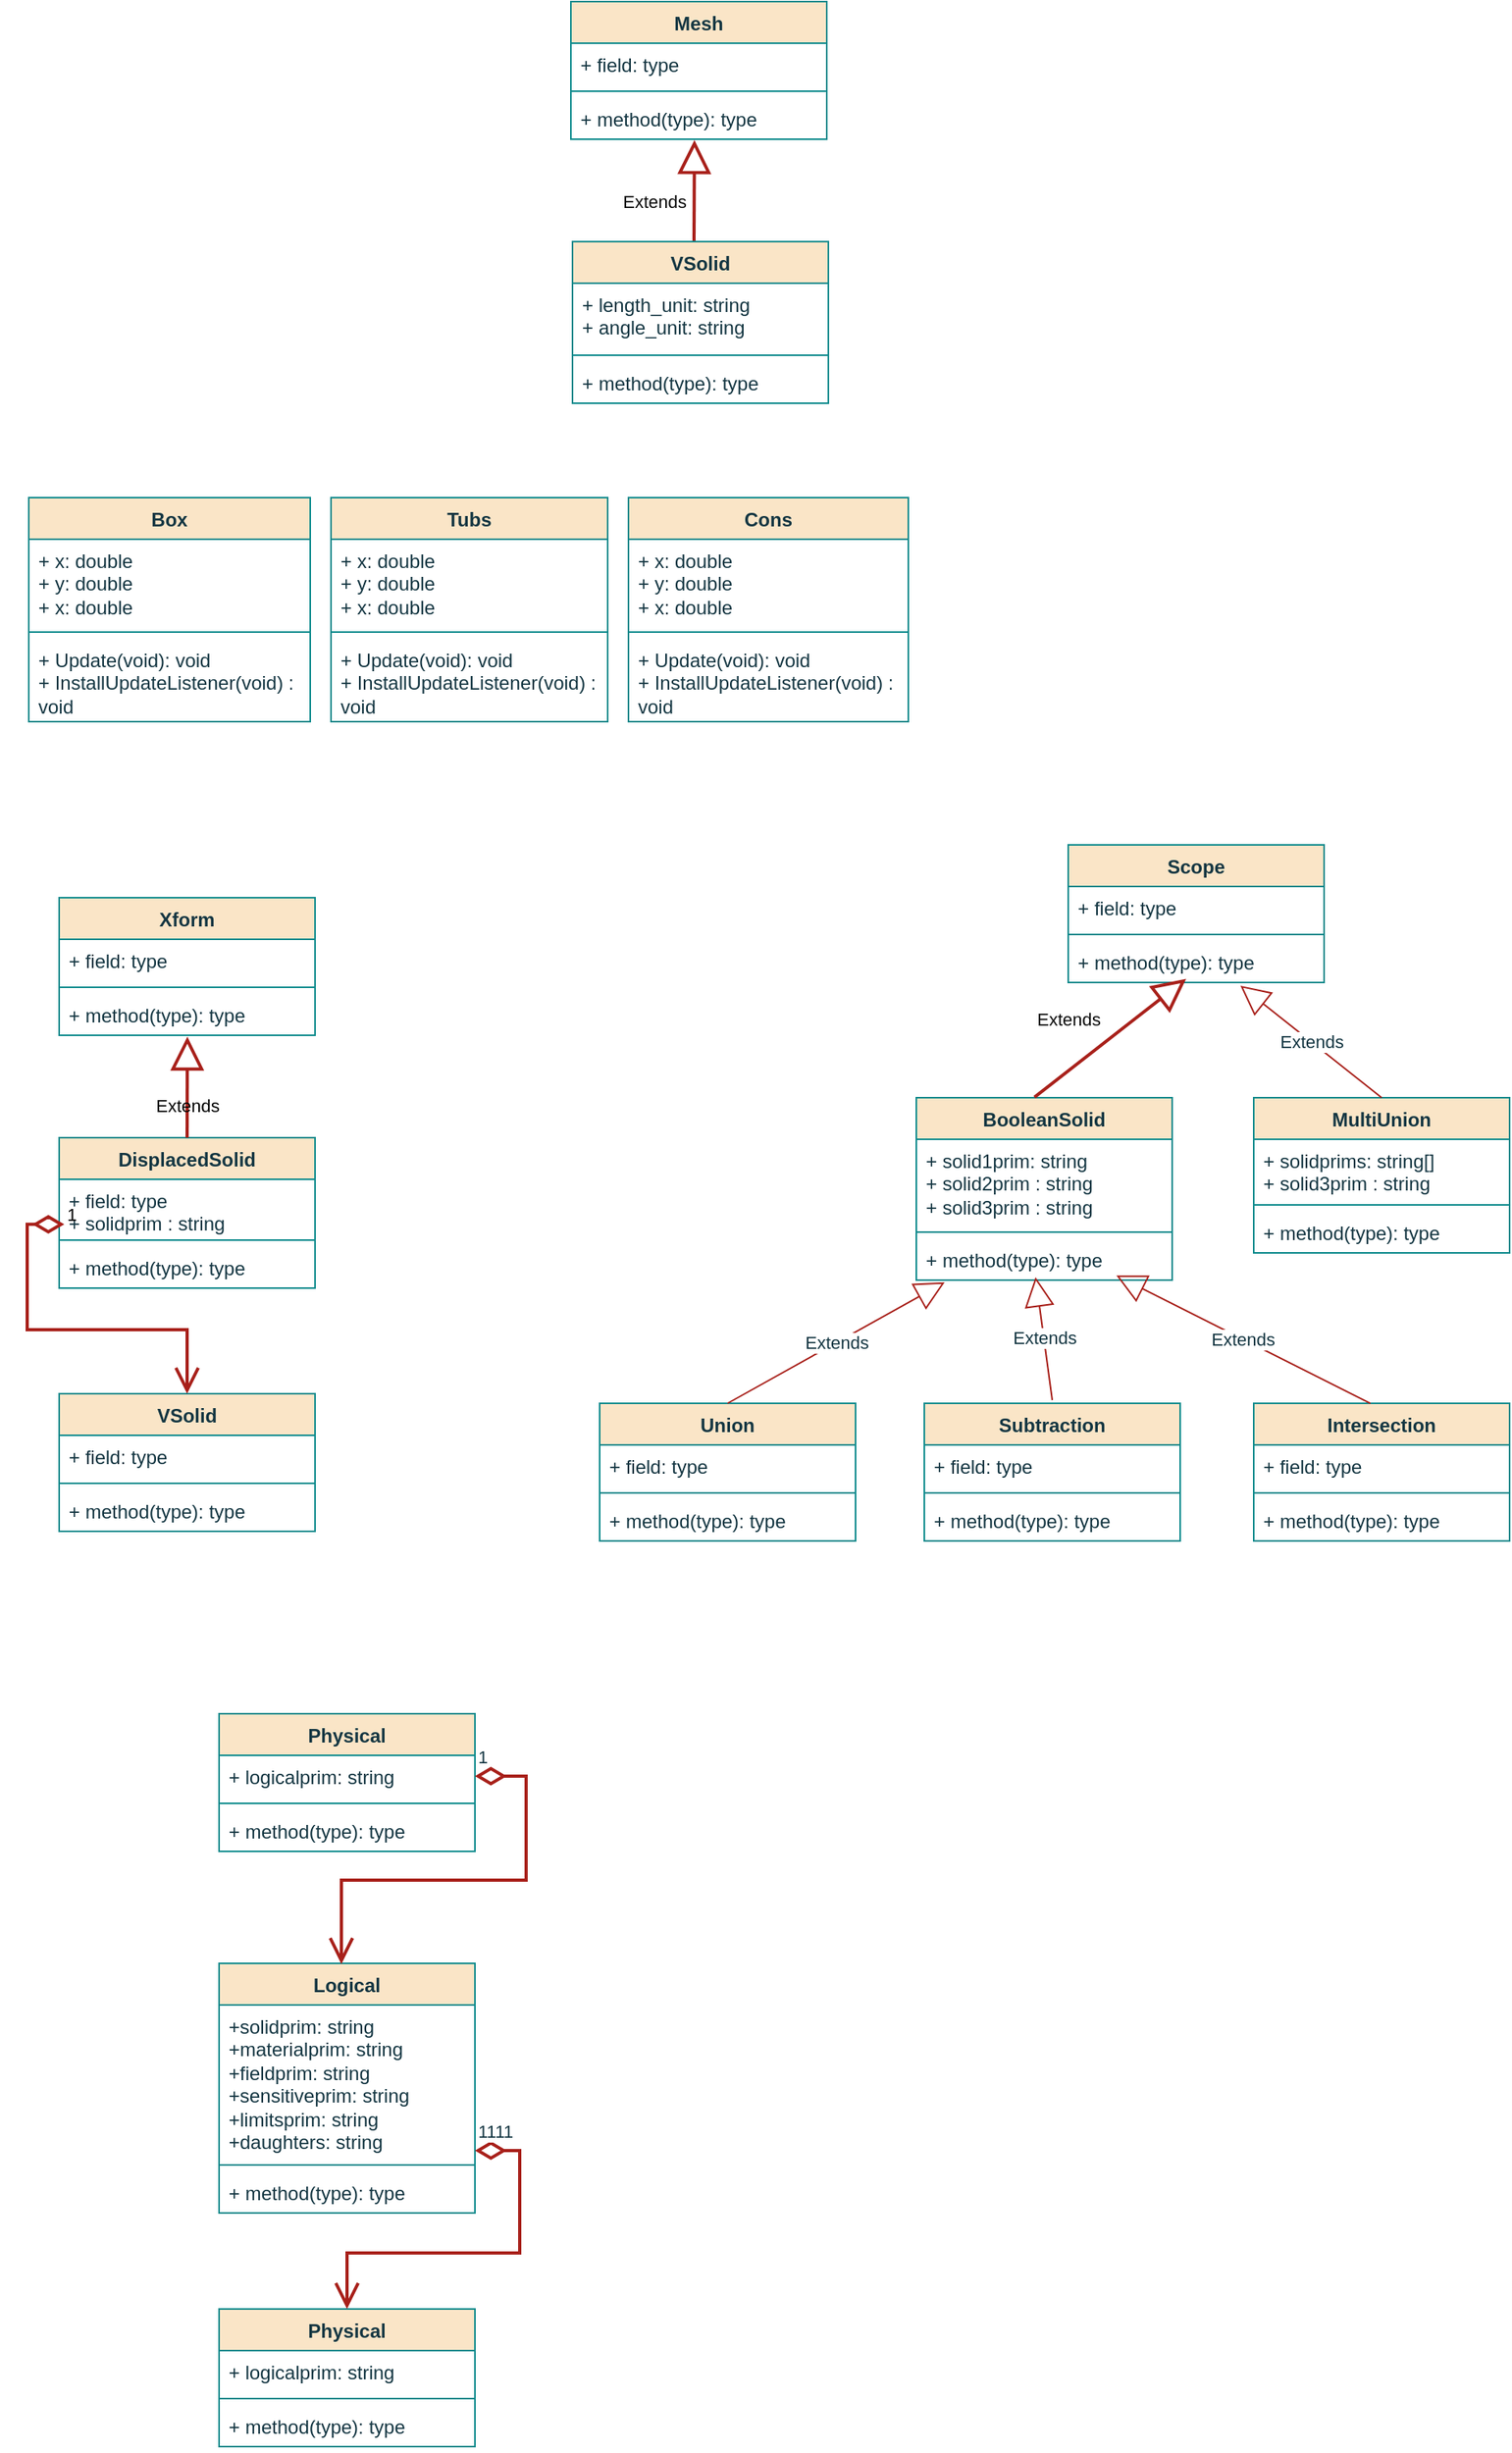 <mxfile version="24.7.17">
  <diagram name="Page-1" id="c4acf3e9-155e-7222-9cf6-157b1a14988f">
    <mxGraphModel dx="892" dy="583" grid="0" gridSize="10" guides="1" tooltips="1" connect="1" arrows="1" fold="1" page="1" pageScale="1" pageWidth="1169" pageHeight="1654" background="#FFFFFF" math="0" shadow="0">
      <root>
        <mxCell id="0" />
        <mxCell id="1" parent="0" />
        <mxCell id="8_hWq0bAL2FWTZzUCq-o-5" value="Box" style="swimlane;fontStyle=1;align=center;verticalAlign=top;childLayout=stackLayout;horizontal=1;startSize=26;horizontalStack=0;resizeParent=1;resizeParentMax=0;resizeLast=0;collapsible=1;marginBottom=0;whiteSpace=wrap;html=1;labelBackgroundColor=none;fillColor=#FAE5C7;strokeColor=#0F8B8D;fontColor=#143642;" parent="1" vertex="1">
          <mxGeometry x="21" y="360" width="176" height="140" as="geometry" />
        </mxCell>
        <mxCell id="8_hWq0bAL2FWTZzUCq-o-6" value="+ x: double&lt;div&gt;+ y: double&lt;/div&gt;&lt;div&gt;+ x: double&lt;/div&gt;" style="text;strokeColor=none;fillColor=none;align=left;verticalAlign=top;spacingLeft=4;spacingRight=4;overflow=hidden;rotatable=0;points=[[0,0.5],[1,0.5]];portConstraint=eastwest;whiteSpace=wrap;html=1;labelBackgroundColor=none;fontColor=#143642;" parent="8_hWq0bAL2FWTZzUCq-o-5" vertex="1">
          <mxGeometry y="26" width="176" height="54" as="geometry" />
        </mxCell>
        <mxCell id="8_hWq0bAL2FWTZzUCq-o-7" value="" style="line;strokeWidth=1;fillColor=none;align=left;verticalAlign=middle;spacingTop=-1;spacingLeft=3;spacingRight=3;rotatable=0;labelPosition=right;points=[];portConstraint=eastwest;labelBackgroundColor=none;strokeColor=#0F8B8D;fontColor=#143642;" parent="8_hWq0bAL2FWTZzUCq-o-5" vertex="1">
          <mxGeometry y="80" width="176" height="8" as="geometry" />
        </mxCell>
        <mxCell id="8_hWq0bAL2FWTZzUCq-o-8" value="+ Update(void): void&lt;div&gt;+ InstallUpdateListener(void) : void&amp;nbsp;&lt;/div&gt;" style="text;strokeColor=none;fillColor=none;align=left;verticalAlign=top;spacingLeft=4;spacingRight=4;overflow=hidden;rotatable=0;points=[[0,0.5],[1,0.5]];portConstraint=eastwest;whiteSpace=wrap;html=1;labelBackgroundColor=none;fontColor=#143642;" parent="8_hWq0bAL2FWTZzUCq-o-5" vertex="1">
          <mxGeometry y="88" width="176" height="52" as="geometry" />
        </mxCell>
        <mxCell id="8_hWq0bAL2FWTZzUCq-o-9" value="BooleanSolid" style="swimlane;fontStyle=1;align=center;verticalAlign=top;childLayout=stackLayout;horizontal=1;startSize=26;horizontalStack=0;resizeParent=1;resizeParentMax=0;resizeLast=0;collapsible=1;marginBottom=0;whiteSpace=wrap;html=1;labelBackgroundColor=none;fillColor=#FAE5C7;strokeColor=#0F8B8D;fontColor=#143642;" parent="1" vertex="1">
          <mxGeometry x="576" y="735" width="160" height="114" as="geometry" />
        </mxCell>
        <mxCell id="8_hWq0bAL2FWTZzUCq-o-10" value="+ solid1prim: string&lt;div&gt;+ solid2prim : string&lt;/div&gt;&lt;div&gt;+ solid3prim : string&lt;/div&gt;" style="text;strokeColor=none;fillColor=none;align=left;verticalAlign=top;spacingLeft=4;spacingRight=4;overflow=hidden;rotatable=0;points=[[0,0.5],[1,0.5]];portConstraint=eastwest;whiteSpace=wrap;html=1;labelBackgroundColor=none;fontColor=#143642;" parent="8_hWq0bAL2FWTZzUCq-o-9" vertex="1">
          <mxGeometry y="26" width="160" height="54" as="geometry" />
        </mxCell>
        <mxCell id="8_hWq0bAL2FWTZzUCq-o-11" value="" style="line;strokeWidth=1;fillColor=none;align=left;verticalAlign=middle;spacingTop=-1;spacingLeft=3;spacingRight=3;rotatable=0;labelPosition=right;points=[];portConstraint=eastwest;labelBackgroundColor=none;strokeColor=#0F8B8D;fontColor=#143642;" parent="8_hWq0bAL2FWTZzUCq-o-9" vertex="1">
          <mxGeometry y="80" width="160" height="8" as="geometry" />
        </mxCell>
        <mxCell id="8_hWq0bAL2FWTZzUCq-o-12" value="+ method(type): type" style="text;strokeColor=none;fillColor=none;align=left;verticalAlign=top;spacingLeft=4;spacingRight=4;overflow=hidden;rotatable=0;points=[[0,0.5],[1,0.5]];portConstraint=eastwest;whiteSpace=wrap;html=1;labelBackgroundColor=none;fontColor=#143642;" parent="8_hWq0bAL2FWTZzUCq-o-9" vertex="1">
          <mxGeometry y="88" width="160" height="26" as="geometry" />
        </mxCell>
        <mxCell id="8_hWq0bAL2FWTZzUCq-o-13" value="VSolid" style="swimlane;fontStyle=1;align=center;verticalAlign=top;childLayout=stackLayout;horizontal=1;startSize=26;horizontalStack=0;resizeParent=1;resizeParentMax=0;resizeLast=0;collapsible=1;marginBottom=0;whiteSpace=wrap;html=1;labelBackgroundColor=none;fillColor=#FAE5C7;strokeColor=#0F8B8D;fontColor=#143642;" parent="1" vertex="1">
          <mxGeometry x="361" y="200" width="160" height="101" as="geometry" />
        </mxCell>
        <mxCell id="8_hWq0bAL2FWTZzUCq-o-14" value="+ length_unit: string&lt;div&gt;+ angle_unit: string&lt;/div&gt;" style="text;strokeColor=none;fillColor=none;align=left;verticalAlign=top;spacingLeft=4;spacingRight=4;overflow=hidden;rotatable=0;points=[[0,0.5],[1,0.5]];portConstraint=eastwest;whiteSpace=wrap;html=1;labelBackgroundColor=none;fontColor=#143642;" parent="8_hWq0bAL2FWTZzUCq-o-13" vertex="1">
          <mxGeometry y="26" width="160" height="41" as="geometry" />
        </mxCell>
        <mxCell id="8_hWq0bAL2FWTZzUCq-o-15" value="" style="line;strokeWidth=1;fillColor=none;align=left;verticalAlign=middle;spacingTop=-1;spacingLeft=3;spacingRight=3;rotatable=0;labelPosition=right;points=[];portConstraint=eastwest;labelBackgroundColor=none;strokeColor=#0F8B8D;fontColor=#143642;" parent="8_hWq0bAL2FWTZzUCq-o-13" vertex="1">
          <mxGeometry y="67" width="160" height="8" as="geometry" />
        </mxCell>
        <mxCell id="8_hWq0bAL2FWTZzUCq-o-16" value="+ method(type): type" style="text;strokeColor=none;fillColor=none;align=left;verticalAlign=top;spacingLeft=4;spacingRight=4;overflow=hidden;rotatable=0;points=[[0,0.5],[1,0.5]];portConstraint=eastwest;whiteSpace=wrap;html=1;labelBackgroundColor=none;fontColor=#143642;" parent="8_hWq0bAL2FWTZzUCq-o-13" vertex="1">
          <mxGeometry y="75" width="160" height="26" as="geometry" />
        </mxCell>
        <mxCell id="6HcQ1MpUdYfN3NQTNpzD-1" value="Xform" style="swimlane;fontStyle=1;align=center;verticalAlign=top;childLayout=stackLayout;horizontal=1;startSize=26;horizontalStack=0;resizeParent=1;resizeParentMax=0;resizeLast=0;collapsible=1;marginBottom=0;whiteSpace=wrap;html=1;labelBackgroundColor=none;fillColor=#FAE5C7;strokeColor=#0F8B8D;fontColor=#143642;" vertex="1" parent="1">
          <mxGeometry x="40" y="610" width="160" height="86" as="geometry" />
        </mxCell>
        <mxCell id="6HcQ1MpUdYfN3NQTNpzD-2" value="+ field: type" style="text;strokeColor=none;fillColor=none;align=left;verticalAlign=top;spacingLeft=4;spacingRight=4;overflow=hidden;rotatable=0;points=[[0,0.5],[1,0.5]];portConstraint=eastwest;whiteSpace=wrap;html=1;labelBackgroundColor=none;fontColor=#143642;" vertex="1" parent="6HcQ1MpUdYfN3NQTNpzD-1">
          <mxGeometry y="26" width="160" height="26" as="geometry" />
        </mxCell>
        <mxCell id="6HcQ1MpUdYfN3NQTNpzD-3" value="" style="line;strokeWidth=1;fillColor=none;align=left;verticalAlign=middle;spacingTop=-1;spacingLeft=3;spacingRight=3;rotatable=0;labelPosition=right;points=[];portConstraint=eastwest;labelBackgroundColor=none;strokeColor=#0F8B8D;fontColor=#143642;" vertex="1" parent="6HcQ1MpUdYfN3NQTNpzD-1">
          <mxGeometry y="52" width="160" height="8" as="geometry" />
        </mxCell>
        <mxCell id="6HcQ1MpUdYfN3NQTNpzD-4" value="+ method(type): type" style="text;strokeColor=none;fillColor=none;align=left;verticalAlign=top;spacingLeft=4;spacingRight=4;overflow=hidden;rotatable=0;points=[[0,0.5],[1,0.5]];portConstraint=eastwest;whiteSpace=wrap;html=1;labelBackgroundColor=none;fontColor=#143642;" vertex="1" parent="6HcQ1MpUdYfN3NQTNpzD-1">
          <mxGeometry y="60" width="160" height="26" as="geometry" />
        </mxCell>
        <mxCell id="6HcQ1MpUdYfN3NQTNpzD-5" value="Mesh" style="swimlane;fontStyle=1;align=center;verticalAlign=top;childLayout=stackLayout;horizontal=1;startSize=26;horizontalStack=0;resizeParent=1;resizeParentMax=0;resizeLast=0;collapsible=1;marginBottom=0;whiteSpace=wrap;html=1;labelBackgroundColor=none;fillColor=#FAE5C7;strokeColor=#0F8B8D;fontColor=#143642;" vertex="1" parent="1">
          <mxGeometry x="360" y="50" width="160" height="86" as="geometry" />
        </mxCell>
        <mxCell id="6HcQ1MpUdYfN3NQTNpzD-6" value="+ field: type" style="text;strokeColor=none;fillColor=none;align=left;verticalAlign=top;spacingLeft=4;spacingRight=4;overflow=hidden;rotatable=0;points=[[0,0.5],[1,0.5]];portConstraint=eastwest;whiteSpace=wrap;html=1;labelBackgroundColor=none;fontColor=#143642;" vertex="1" parent="6HcQ1MpUdYfN3NQTNpzD-5">
          <mxGeometry y="26" width="160" height="26" as="geometry" />
        </mxCell>
        <mxCell id="6HcQ1MpUdYfN3NQTNpzD-7" value="" style="line;strokeWidth=1;fillColor=none;align=left;verticalAlign=middle;spacingTop=-1;spacingLeft=3;spacingRight=3;rotatable=0;labelPosition=right;points=[];portConstraint=eastwest;labelBackgroundColor=none;strokeColor=#0F8B8D;fontColor=#143642;" vertex="1" parent="6HcQ1MpUdYfN3NQTNpzD-5">
          <mxGeometry y="52" width="160" height="8" as="geometry" />
        </mxCell>
        <mxCell id="6HcQ1MpUdYfN3NQTNpzD-8" value="+ method(type): type" style="text;strokeColor=none;fillColor=none;align=left;verticalAlign=top;spacingLeft=4;spacingRight=4;overflow=hidden;rotatable=0;points=[[0,0.5],[1,0.5]];portConstraint=eastwest;whiteSpace=wrap;html=1;labelBackgroundColor=none;fontColor=#143642;" vertex="1" parent="6HcQ1MpUdYfN3NQTNpzD-5">
          <mxGeometry y="60" width="160" height="26" as="geometry" />
        </mxCell>
        <mxCell id="6HcQ1MpUdYfN3NQTNpzD-9" value="DisplacedSolid" style="swimlane;fontStyle=1;align=center;verticalAlign=top;childLayout=stackLayout;horizontal=1;startSize=26;horizontalStack=0;resizeParent=1;resizeParentMax=0;resizeLast=0;collapsible=1;marginBottom=0;whiteSpace=wrap;html=1;labelBackgroundColor=none;fillColor=#FAE5C7;strokeColor=#0F8B8D;fontColor=#143642;" vertex="1" parent="1">
          <mxGeometry x="40" y="760" width="160" height="94" as="geometry" />
        </mxCell>
        <mxCell id="6HcQ1MpUdYfN3NQTNpzD-10" value="+ field: type&lt;div&gt;+ solidprim : string&lt;/div&gt;" style="text;strokeColor=none;fillColor=none;align=left;verticalAlign=top;spacingLeft=4;spacingRight=4;overflow=hidden;rotatable=0;points=[[0,0.5],[1,0.5]];portConstraint=eastwest;whiteSpace=wrap;html=1;labelBackgroundColor=none;fontColor=#143642;" vertex="1" parent="6HcQ1MpUdYfN3NQTNpzD-9">
          <mxGeometry y="26" width="160" height="34" as="geometry" />
        </mxCell>
        <mxCell id="6HcQ1MpUdYfN3NQTNpzD-11" value="" style="line;strokeWidth=1;fillColor=none;align=left;verticalAlign=middle;spacingTop=-1;spacingLeft=3;spacingRight=3;rotatable=0;labelPosition=right;points=[];portConstraint=eastwest;labelBackgroundColor=none;strokeColor=#0F8B8D;fontColor=#143642;" vertex="1" parent="6HcQ1MpUdYfN3NQTNpzD-9">
          <mxGeometry y="60" width="160" height="8" as="geometry" />
        </mxCell>
        <mxCell id="6HcQ1MpUdYfN3NQTNpzD-12" value="+ method(type): type" style="text;strokeColor=none;fillColor=none;align=left;verticalAlign=top;spacingLeft=4;spacingRight=4;overflow=hidden;rotatable=0;points=[[0,0.5],[1,0.5]];portConstraint=eastwest;whiteSpace=wrap;html=1;labelBackgroundColor=none;fontColor=#143642;" vertex="1" parent="6HcQ1MpUdYfN3NQTNpzD-9">
          <mxGeometry y="68" width="160" height="26" as="geometry" />
        </mxCell>
        <mxCell id="6HcQ1MpUdYfN3NQTNpzD-18" value="&lt;font color=&quot;#080808&quot;&gt;Extends&lt;/font&gt;" style="endArrow=block;endSize=16;endFill=0;html=1;rounded=0;entryX=0.483;entryY=1.021;entryDx=0;entryDy=0;entryPerimeter=0;strokeWidth=2;exitX=0.475;exitY=-0.005;exitDx=0;exitDy=0;exitPerimeter=0;fontColor=default;labelBackgroundColor=none;strokeColor=#A8201A;" edge="1" parent="1" source="8_hWq0bAL2FWTZzUCq-o-13" target="6HcQ1MpUdYfN3NQTNpzD-8">
          <mxGeometry x="-0.224" y="25" width="160" relative="1" as="geometry">
            <mxPoint x="430" y="200" as="sourcePoint" />
            <mxPoint x="590" y="200" as="targetPoint" />
            <mxPoint as="offset" />
          </mxGeometry>
        </mxCell>
        <mxCell id="6HcQ1MpUdYfN3NQTNpzD-30" value="Extends" style="endArrow=block;endSize=16;endFill=0;html=1;rounded=0;entryX=0.501;entryY=1.033;entryDx=0;entryDy=0;entryPerimeter=0;exitX=0.5;exitY=0;exitDx=0;exitDy=0;strokeWidth=2;fontColor=default;labelBackgroundColor=none;strokeColor=#A8201A;" edge="1" parent="1" source="6HcQ1MpUdYfN3NQTNpzD-9" target="6HcQ1MpUdYfN3NQTNpzD-4">
          <mxGeometry x="-0.366" width="160" relative="1" as="geometry">
            <mxPoint x="-40" y="730" as="sourcePoint" />
            <mxPoint x="120" y="730" as="targetPoint" />
            <mxPoint as="offset" />
          </mxGeometry>
        </mxCell>
        <mxCell id="6HcQ1MpUdYfN3NQTNpzD-31" value="VSolid" style="swimlane;fontStyle=1;align=center;verticalAlign=top;childLayout=stackLayout;horizontal=1;startSize=26;horizontalStack=0;resizeParent=1;resizeParentMax=0;resizeLast=0;collapsible=1;marginBottom=0;whiteSpace=wrap;html=1;labelBackgroundColor=none;fillColor=#FAE5C7;strokeColor=#0F8B8D;fontColor=#143642;" vertex="1" parent="1">
          <mxGeometry x="40" y="920" width="160" height="86" as="geometry" />
        </mxCell>
        <mxCell id="6HcQ1MpUdYfN3NQTNpzD-32" value="+ field: type" style="text;strokeColor=none;fillColor=none;align=left;verticalAlign=top;spacingLeft=4;spacingRight=4;overflow=hidden;rotatable=0;points=[[0,0.5],[1,0.5]];portConstraint=eastwest;whiteSpace=wrap;html=1;labelBackgroundColor=none;fontColor=#143642;" vertex="1" parent="6HcQ1MpUdYfN3NQTNpzD-31">
          <mxGeometry y="26" width="160" height="26" as="geometry" />
        </mxCell>
        <mxCell id="6HcQ1MpUdYfN3NQTNpzD-33" value="" style="line;strokeWidth=1;fillColor=none;align=left;verticalAlign=middle;spacingTop=-1;spacingLeft=3;spacingRight=3;rotatable=0;labelPosition=right;points=[];portConstraint=eastwest;labelBackgroundColor=none;strokeColor=#0F8B8D;fontColor=#143642;" vertex="1" parent="6HcQ1MpUdYfN3NQTNpzD-31">
          <mxGeometry y="52" width="160" height="8" as="geometry" />
        </mxCell>
        <mxCell id="6HcQ1MpUdYfN3NQTNpzD-34" value="+ method(type): type" style="text;strokeColor=none;fillColor=none;align=left;verticalAlign=top;spacingLeft=4;spacingRight=4;overflow=hidden;rotatable=0;points=[[0,0.5],[1,0.5]];portConstraint=eastwest;whiteSpace=wrap;html=1;labelBackgroundColor=none;fontColor=#143642;" vertex="1" parent="6HcQ1MpUdYfN3NQTNpzD-31">
          <mxGeometry y="60" width="160" height="26" as="geometry" />
        </mxCell>
        <mxCell id="6HcQ1MpUdYfN3NQTNpzD-39" value="1" style="endArrow=open;html=1;endSize=12;startArrow=diamondThin;startSize=14;startFill=0;edgeStyle=orthogonalEdgeStyle;align=left;verticalAlign=bottom;rounded=0;entryX=0.5;entryY=0;entryDx=0;entryDy=0;exitX=0.02;exitY=0.827;exitDx=0;exitDy=0;exitPerimeter=0;strokeWidth=2;fontColor=default;labelBackgroundColor=none;strokeColor=#A8201A;" edge="1" parent="1" source="6HcQ1MpUdYfN3NQTNpzD-10" target="6HcQ1MpUdYfN3NQTNpzD-31">
          <mxGeometry x="-1" y="3" relative="1" as="geometry">
            <mxPoint x="20" y="840" as="sourcePoint" />
            <mxPoint x="180" y="840" as="targetPoint" />
            <Array as="points">
              <mxPoint x="20" y="814" />
              <mxPoint x="20" y="880" />
              <mxPoint x="120" y="880" />
            </Array>
          </mxGeometry>
        </mxCell>
        <mxCell id="6HcQ1MpUdYfN3NQTNpzD-49" value="Tubs" style="swimlane;fontStyle=1;align=center;verticalAlign=top;childLayout=stackLayout;horizontal=1;startSize=26;horizontalStack=0;resizeParent=1;resizeParentMax=0;resizeLast=0;collapsible=1;marginBottom=0;whiteSpace=wrap;html=1;labelBackgroundColor=none;fillColor=#FAE5C7;strokeColor=#0F8B8D;fontColor=#143642;" vertex="1" parent="1">
          <mxGeometry x="210" y="360" width="173" height="140" as="geometry" />
        </mxCell>
        <mxCell id="6HcQ1MpUdYfN3NQTNpzD-50" value="+ x: double&lt;div&gt;+ y: double&lt;/div&gt;&lt;div&gt;+ x: double&lt;/div&gt;" style="text;strokeColor=none;fillColor=none;align=left;verticalAlign=top;spacingLeft=4;spacingRight=4;overflow=hidden;rotatable=0;points=[[0,0.5],[1,0.5]];portConstraint=eastwest;whiteSpace=wrap;html=1;labelBackgroundColor=none;fontColor=#143642;" vertex="1" parent="6HcQ1MpUdYfN3NQTNpzD-49">
          <mxGeometry y="26" width="173" height="54" as="geometry" />
        </mxCell>
        <mxCell id="6HcQ1MpUdYfN3NQTNpzD-51" value="" style="line;strokeWidth=1;fillColor=none;align=left;verticalAlign=middle;spacingTop=-1;spacingLeft=3;spacingRight=3;rotatable=0;labelPosition=right;points=[];portConstraint=eastwest;labelBackgroundColor=none;strokeColor=#0F8B8D;fontColor=#143642;" vertex="1" parent="6HcQ1MpUdYfN3NQTNpzD-49">
          <mxGeometry y="80" width="173" height="8" as="geometry" />
        </mxCell>
        <mxCell id="6HcQ1MpUdYfN3NQTNpzD-52" value="+ Update(void): void&lt;div&gt;+ InstallUpdateListener(void) : void&amp;nbsp;&lt;/div&gt;" style="text;strokeColor=none;fillColor=none;align=left;verticalAlign=top;spacingLeft=4;spacingRight=4;overflow=hidden;rotatable=0;points=[[0,0.5],[1,0.5]];portConstraint=eastwest;whiteSpace=wrap;html=1;labelBackgroundColor=none;fontColor=#143642;" vertex="1" parent="6HcQ1MpUdYfN3NQTNpzD-49">
          <mxGeometry y="88" width="173" height="52" as="geometry" />
        </mxCell>
        <mxCell id="6HcQ1MpUdYfN3NQTNpzD-57" value="Cons" style="swimlane;fontStyle=1;align=center;verticalAlign=top;childLayout=stackLayout;horizontal=1;startSize=26;horizontalStack=0;resizeParent=1;resizeParentMax=0;resizeLast=0;collapsible=1;marginBottom=0;whiteSpace=wrap;html=1;labelBackgroundColor=none;fillColor=#FAE5C7;strokeColor=#0F8B8D;fontColor=#143642;" vertex="1" parent="1">
          <mxGeometry x="396" y="360" width="175" height="140" as="geometry" />
        </mxCell>
        <mxCell id="6HcQ1MpUdYfN3NQTNpzD-58" value="+ x: double&lt;div&gt;+ y: double&lt;/div&gt;&lt;div&gt;+ x: double&lt;/div&gt;" style="text;strokeColor=none;fillColor=none;align=left;verticalAlign=top;spacingLeft=4;spacingRight=4;overflow=hidden;rotatable=0;points=[[0,0.5],[1,0.5]];portConstraint=eastwest;whiteSpace=wrap;html=1;labelBackgroundColor=none;fontColor=#143642;" vertex="1" parent="6HcQ1MpUdYfN3NQTNpzD-57">
          <mxGeometry y="26" width="175" height="54" as="geometry" />
        </mxCell>
        <mxCell id="6HcQ1MpUdYfN3NQTNpzD-59" value="" style="line;strokeWidth=1;fillColor=none;align=left;verticalAlign=middle;spacingTop=-1;spacingLeft=3;spacingRight=3;rotatable=0;labelPosition=right;points=[];portConstraint=eastwest;labelBackgroundColor=none;strokeColor=#0F8B8D;fontColor=#143642;" vertex="1" parent="6HcQ1MpUdYfN3NQTNpzD-57">
          <mxGeometry y="80" width="175" height="8" as="geometry" />
        </mxCell>
        <mxCell id="6HcQ1MpUdYfN3NQTNpzD-60" value="+ Update(void): void&lt;div&gt;+ InstallUpdateListener(void) : void&amp;nbsp;&lt;/div&gt;" style="text;strokeColor=none;fillColor=none;align=left;verticalAlign=top;spacingLeft=4;spacingRight=4;overflow=hidden;rotatable=0;points=[[0,0.5],[1,0.5]];portConstraint=eastwest;whiteSpace=wrap;html=1;labelBackgroundColor=none;fontColor=#143642;" vertex="1" parent="6HcQ1MpUdYfN3NQTNpzD-57">
          <mxGeometry y="88" width="175" height="52" as="geometry" />
        </mxCell>
        <mxCell id="6HcQ1MpUdYfN3NQTNpzD-69" value="Scope" style="swimlane;fontStyle=1;align=center;verticalAlign=top;childLayout=stackLayout;horizontal=1;startSize=26;horizontalStack=0;resizeParent=1;resizeParentMax=0;resizeLast=0;collapsible=1;marginBottom=0;whiteSpace=wrap;html=1;strokeColor=#0F8B8D;fontColor=#143642;fillColor=#FAE5C7;" vertex="1" parent="1">
          <mxGeometry x="671" y="577" width="160" height="86" as="geometry" />
        </mxCell>
        <mxCell id="6HcQ1MpUdYfN3NQTNpzD-70" value="+ field: type" style="text;strokeColor=none;fillColor=none;align=left;verticalAlign=top;spacingLeft=4;spacingRight=4;overflow=hidden;rotatable=0;points=[[0,0.5],[1,0.5]];portConstraint=eastwest;whiteSpace=wrap;html=1;fontColor=#143642;" vertex="1" parent="6HcQ1MpUdYfN3NQTNpzD-69">
          <mxGeometry y="26" width="160" height="26" as="geometry" />
        </mxCell>
        <mxCell id="6HcQ1MpUdYfN3NQTNpzD-71" value="" style="line;strokeWidth=1;fillColor=none;align=left;verticalAlign=middle;spacingTop=-1;spacingLeft=3;spacingRight=3;rotatable=0;labelPosition=right;points=[];portConstraint=eastwest;strokeColor=inherit;fontColor=#143642;" vertex="1" parent="6HcQ1MpUdYfN3NQTNpzD-69">
          <mxGeometry y="52" width="160" height="8" as="geometry" />
        </mxCell>
        <mxCell id="6HcQ1MpUdYfN3NQTNpzD-72" value="+ method(type): type" style="text;strokeColor=none;fillColor=none;align=left;verticalAlign=top;spacingLeft=4;spacingRight=4;overflow=hidden;rotatable=0;points=[[0,0.5],[1,0.5]];portConstraint=eastwest;whiteSpace=wrap;html=1;fontColor=#143642;" vertex="1" parent="6HcQ1MpUdYfN3NQTNpzD-69">
          <mxGeometry y="60" width="160" height="26" as="geometry" />
        </mxCell>
        <mxCell id="6HcQ1MpUdYfN3NQTNpzD-91" value="&lt;font color=&quot;#080808&quot;&gt;Extends&lt;/font&gt;" style="endArrow=block;endSize=16;endFill=0;html=1;rounded=0;entryX=0.461;entryY=0.913;entryDx=0;entryDy=0;entryPerimeter=0;strokeWidth=2;exitX=0.462;exitY=-0.003;exitDx=0;exitDy=0;exitPerimeter=0;fontColor=default;labelBackgroundColor=none;strokeColor=#A8201A;" edge="1" parent="1" source="8_hWq0bAL2FWTZzUCq-o-9" target="6HcQ1MpUdYfN3NQTNpzD-72">
          <mxGeometry x="-0.224" y="25" width="160" relative="1" as="geometry">
            <mxPoint x="747" y="726" as="sourcePoint" />
            <mxPoint x="747" y="663" as="targetPoint" />
            <mxPoint as="offset" />
          </mxGeometry>
        </mxCell>
        <mxCell id="6HcQ1MpUdYfN3NQTNpzD-92" value="Physical" style="swimlane;fontStyle=1;align=center;verticalAlign=top;childLayout=stackLayout;horizontal=1;startSize=26;horizontalStack=0;resizeParent=1;resizeParentMax=0;resizeLast=0;collapsible=1;marginBottom=0;whiteSpace=wrap;html=1;strokeColor=#0F8B8D;fontColor=#143642;fillColor=#FAE5C7;" vertex="1" parent="1">
          <mxGeometry x="140" y="1120" width="160" height="86" as="geometry" />
        </mxCell>
        <mxCell id="6HcQ1MpUdYfN3NQTNpzD-93" value="+ logicalprim: string" style="text;strokeColor=none;fillColor=none;align=left;verticalAlign=top;spacingLeft=4;spacingRight=4;overflow=hidden;rotatable=0;points=[[0,0.5],[1,0.5]];portConstraint=eastwest;whiteSpace=wrap;html=1;fontColor=#143642;" vertex="1" parent="6HcQ1MpUdYfN3NQTNpzD-92">
          <mxGeometry y="26" width="160" height="26" as="geometry" />
        </mxCell>
        <mxCell id="6HcQ1MpUdYfN3NQTNpzD-94" value="" style="line;strokeWidth=1;fillColor=none;align=left;verticalAlign=middle;spacingTop=-1;spacingLeft=3;spacingRight=3;rotatable=0;labelPosition=right;points=[];portConstraint=eastwest;strokeColor=inherit;fontColor=#143642;" vertex="1" parent="6HcQ1MpUdYfN3NQTNpzD-92">
          <mxGeometry y="52" width="160" height="8" as="geometry" />
        </mxCell>
        <mxCell id="6HcQ1MpUdYfN3NQTNpzD-95" value="+ method(type): type" style="text;strokeColor=none;fillColor=none;align=left;verticalAlign=top;spacingLeft=4;spacingRight=4;overflow=hidden;rotatable=0;points=[[0,0.5],[1,0.5]];portConstraint=eastwest;whiteSpace=wrap;html=1;fontColor=#143642;" vertex="1" parent="6HcQ1MpUdYfN3NQTNpzD-92">
          <mxGeometry y="60" width="160" height="26" as="geometry" />
        </mxCell>
        <mxCell id="6HcQ1MpUdYfN3NQTNpzD-102" value="Logical" style="swimlane;fontStyle=1;align=center;verticalAlign=top;childLayout=stackLayout;horizontal=1;startSize=26;horizontalStack=0;resizeParent=1;resizeParentMax=0;resizeLast=0;collapsible=1;marginBottom=0;whiteSpace=wrap;html=1;strokeColor=#0F8B8D;fontColor=#143642;fillColor=#FAE5C7;" vertex="1" parent="1">
          <mxGeometry x="140" y="1276" width="160" height="156" as="geometry" />
        </mxCell>
        <mxCell id="6HcQ1MpUdYfN3NQTNpzD-103" value="&lt;div&gt;+solidprim: string&lt;/div&gt;&lt;div&gt;+materialprim: string&lt;/div&gt;&lt;div&gt;+fieldprim: string&lt;/div&gt;&lt;div&gt;+sensitiveprim: string&lt;/div&gt;&lt;div&gt;+limitsprim: string&lt;/div&gt;+daughters: string" style="text;strokeColor=none;fillColor=none;align=left;verticalAlign=top;spacingLeft=4;spacingRight=4;overflow=hidden;rotatable=0;points=[[0,0.5],[1,0.5]];portConstraint=eastwest;whiteSpace=wrap;html=1;fontColor=#143642;" vertex="1" parent="6HcQ1MpUdYfN3NQTNpzD-102">
          <mxGeometry y="26" width="160" height="96" as="geometry" />
        </mxCell>
        <mxCell id="6HcQ1MpUdYfN3NQTNpzD-104" value="" style="line;strokeWidth=1;fillColor=none;align=left;verticalAlign=middle;spacingTop=-1;spacingLeft=3;spacingRight=3;rotatable=0;labelPosition=right;points=[];portConstraint=eastwest;strokeColor=inherit;fontColor=#143642;" vertex="1" parent="6HcQ1MpUdYfN3NQTNpzD-102">
          <mxGeometry y="122" width="160" height="8" as="geometry" />
        </mxCell>
        <mxCell id="6HcQ1MpUdYfN3NQTNpzD-105" value="+ method(type): type" style="text;strokeColor=none;fillColor=none;align=left;verticalAlign=top;spacingLeft=4;spacingRight=4;overflow=hidden;rotatable=0;points=[[0,0.5],[1,0.5]];portConstraint=eastwest;whiteSpace=wrap;html=1;fontColor=#143642;" vertex="1" parent="6HcQ1MpUdYfN3NQTNpzD-102">
          <mxGeometry y="130" width="160" height="26" as="geometry" />
        </mxCell>
        <mxCell id="6HcQ1MpUdYfN3NQTNpzD-114" value="Subtraction" style="swimlane;fontStyle=1;align=center;verticalAlign=top;childLayout=stackLayout;horizontal=1;startSize=26;horizontalStack=0;resizeParent=1;resizeParentMax=0;resizeLast=0;collapsible=1;marginBottom=0;whiteSpace=wrap;html=1;strokeColor=#0F8B8D;fontColor=#143642;fillColor=#FAE5C7;" vertex="1" parent="1">
          <mxGeometry x="581" y="926" width="160" height="86" as="geometry" />
        </mxCell>
        <mxCell id="6HcQ1MpUdYfN3NQTNpzD-115" value="+ field: type" style="text;strokeColor=none;fillColor=none;align=left;verticalAlign=top;spacingLeft=4;spacingRight=4;overflow=hidden;rotatable=0;points=[[0,0.5],[1,0.5]];portConstraint=eastwest;whiteSpace=wrap;html=1;fontColor=#143642;" vertex="1" parent="6HcQ1MpUdYfN3NQTNpzD-114">
          <mxGeometry y="26" width="160" height="26" as="geometry" />
        </mxCell>
        <mxCell id="6HcQ1MpUdYfN3NQTNpzD-116" value="" style="line;strokeWidth=1;fillColor=none;align=left;verticalAlign=middle;spacingTop=-1;spacingLeft=3;spacingRight=3;rotatable=0;labelPosition=right;points=[];portConstraint=eastwest;strokeColor=inherit;fontColor=#143642;" vertex="1" parent="6HcQ1MpUdYfN3NQTNpzD-114">
          <mxGeometry y="52" width="160" height="8" as="geometry" />
        </mxCell>
        <mxCell id="6HcQ1MpUdYfN3NQTNpzD-117" value="+ method(type): type" style="text;strokeColor=none;fillColor=none;align=left;verticalAlign=top;spacingLeft=4;spacingRight=4;overflow=hidden;rotatable=0;points=[[0,0.5],[1,0.5]];portConstraint=eastwest;whiteSpace=wrap;html=1;fontColor=#143642;" vertex="1" parent="6HcQ1MpUdYfN3NQTNpzD-114">
          <mxGeometry y="60" width="160" height="26" as="geometry" />
        </mxCell>
        <mxCell id="6HcQ1MpUdYfN3NQTNpzD-118" value="Union" style="swimlane;fontStyle=1;align=center;verticalAlign=top;childLayout=stackLayout;horizontal=1;startSize=26;horizontalStack=0;resizeParent=1;resizeParentMax=0;resizeLast=0;collapsible=1;marginBottom=0;whiteSpace=wrap;html=1;strokeColor=#0F8B8D;fontColor=#143642;fillColor=#FAE5C7;" vertex="1" parent="1">
          <mxGeometry x="378" y="926" width="160" height="86" as="geometry" />
        </mxCell>
        <mxCell id="6HcQ1MpUdYfN3NQTNpzD-119" value="+ field: type" style="text;strokeColor=none;fillColor=none;align=left;verticalAlign=top;spacingLeft=4;spacingRight=4;overflow=hidden;rotatable=0;points=[[0,0.5],[1,0.5]];portConstraint=eastwest;whiteSpace=wrap;html=1;fontColor=#143642;" vertex="1" parent="6HcQ1MpUdYfN3NQTNpzD-118">
          <mxGeometry y="26" width="160" height="26" as="geometry" />
        </mxCell>
        <mxCell id="6HcQ1MpUdYfN3NQTNpzD-120" value="" style="line;strokeWidth=1;fillColor=none;align=left;verticalAlign=middle;spacingTop=-1;spacingLeft=3;spacingRight=3;rotatable=0;labelPosition=right;points=[];portConstraint=eastwest;strokeColor=inherit;fontColor=#143642;" vertex="1" parent="6HcQ1MpUdYfN3NQTNpzD-118">
          <mxGeometry y="52" width="160" height="8" as="geometry" />
        </mxCell>
        <mxCell id="6HcQ1MpUdYfN3NQTNpzD-121" value="+ method(type): type" style="text;strokeColor=none;fillColor=none;align=left;verticalAlign=top;spacingLeft=4;spacingRight=4;overflow=hidden;rotatable=0;points=[[0,0.5],[1,0.5]];portConstraint=eastwest;whiteSpace=wrap;html=1;fontColor=#143642;" vertex="1" parent="6HcQ1MpUdYfN3NQTNpzD-118">
          <mxGeometry y="60" width="160" height="26" as="geometry" />
        </mxCell>
        <mxCell id="6HcQ1MpUdYfN3NQTNpzD-122" value="Intersection" style="swimlane;fontStyle=1;align=center;verticalAlign=top;childLayout=stackLayout;horizontal=1;startSize=26;horizontalStack=0;resizeParent=1;resizeParentMax=0;resizeLast=0;collapsible=1;marginBottom=0;whiteSpace=wrap;html=1;strokeColor=#0F8B8D;fontColor=#143642;fillColor=#FAE5C7;" vertex="1" parent="1">
          <mxGeometry x="787" y="926" width="160" height="86" as="geometry" />
        </mxCell>
        <mxCell id="6HcQ1MpUdYfN3NQTNpzD-123" value="+ field: type" style="text;strokeColor=none;fillColor=none;align=left;verticalAlign=top;spacingLeft=4;spacingRight=4;overflow=hidden;rotatable=0;points=[[0,0.5],[1,0.5]];portConstraint=eastwest;whiteSpace=wrap;html=1;fontColor=#143642;" vertex="1" parent="6HcQ1MpUdYfN3NQTNpzD-122">
          <mxGeometry y="26" width="160" height="26" as="geometry" />
        </mxCell>
        <mxCell id="6HcQ1MpUdYfN3NQTNpzD-124" value="" style="line;strokeWidth=1;fillColor=none;align=left;verticalAlign=middle;spacingTop=-1;spacingLeft=3;spacingRight=3;rotatable=0;labelPosition=right;points=[];portConstraint=eastwest;strokeColor=inherit;fontColor=#143642;" vertex="1" parent="6HcQ1MpUdYfN3NQTNpzD-122">
          <mxGeometry y="52" width="160" height="8" as="geometry" />
        </mxCell>
        <mxCell id="6HcQ1MpUdYfN3NQTNpzD-125" value="+ method(type): type" style="text;strokeColor=none;fillColor=none;align=left;verticalAlign=top;spacingLeft=4;spacingRight=4;overflow=hidden;rotatable=0;points=[[0,0.5],[1,0.5]];portConstraint=eastwest;whiteSpace=wrap;html=1;fontColor=#143642;" vertex="1" parent="6HcQ1MpUdYfN3NQTNpzD-122">
          <mxGeometry y="60" width="160" height="26" as="geometry" />
        </mxCell>
        <mxCell id="6HcQ1MpUdYfN3NQTNpzD-127" value="1" style="endArrow=open;html=1;endSize=12;startArrow=diamondThin;startSize=14;startFill=0;edgeStyle=orthogonalEdgeStyle;align=left;verticalAlign=bottom;rounded=0;strokeColor=#A8201A;fontColor=#143642;fillColor=#FAE5C7;exitX=1;exitY=0.5;exitDx=0;exitDy=0;entryX=0.478;entryY=0.003;entryDx=0;entryDy=0;entryPerimeter=0;strokeWidth=2;" edge="1" parent="1" source="6HcQ1MpUdYfN3NQTNpzD-93" target="6HcQ1MpUdYfN3NQTNpzD-102">
          <mxGeometry x="-1" y="3" relative="1" as="geometry">
            <mxPoint x="323" y="1162.75" as="sourcePoint" />
            <mxPoint x="483" y="1162.75" as="targetPoint" />
            <Array as="points">
              <mxPoint x="332" y="1159" />
              <mxPoint x="332" y="1224" />
              <mxPoint x="217" y="1224" />
            </Array>
          </mxGeometry>
        </mxCell>
        <mxCell id="6HcQ1MpUdYfN3NQTNpzD-128" value="Physical" style="swimlane;fontStyle=1;align=center;verticalAlign=top;childLayout=stackLayout;horizontal=1;startSize=26;horizontalStack=0;resizeParent=1;resizeParentMax=0;resizeLast=0;collapsible=1;marginBottom=0;whiteSpace=wrap;html=1;strokeColor=#0F8B8D;fontColor=#143642;fillColor=#FAE5C7;" vertex="1" parent="1">
          <mxGeometry x="140" y="1492" width="160" height="86" as="geometry" />
        </mxCell>
        <mxCell id="6HcQ1MpUdYfN3NQTNpzD-129" value="+ logicalprim: string" style="text;strokeColor=none;fillColor=none;align=left;verticalAlign=top;spacingLeft=4;spacingRight=4;overflow=hidden;rotatable=0;points=[[0,0.5],[1,0.5]];portConstraint=eastwest;whiteSpace=wrap;html=1;fontColor=#143642;" vertex="1" parent="6HcQ1MpUdYfN3NQTNpzD-128">
          <mxGeometry y="26" width="160" height="26" as="geometry" />
        </mxCell>
        <mxCell id="6HcQ1MpUdYfN3NQTNpzD-130" value="" style="line;strokeWidth=1;fillColor=none;align=left;verticalAlign=middle;spacingTop=-1;spacingLeft=3;spacingRight=3;rotatable=0;labelPosition=right;points=[];portConstraint=eastwest;strokeColor=inherit;fontColor=#143642;" vertex="1" parent="6HcQ1MpUdYfN3NQTNpzD-128">
          <mxGeometry y="52" width="160" height="8" as="geometry" />
        </mxCell>
        <mxCell id="6HcQ1MpUdYfN3NQTNpzD-131" value="+ method(type): type" style="text;strokeColor=none;fillColor=none;align=left;verticalAlign=top;spacingLeft=4;spacingRight=4;overflow=hidden;rotatable=0;points=[[0,0.5],[1,0.5]];portConstraint=eastwest;whiteSpace=wrap;html=1;fontColor=#143642;" vertex="1" parent="6HcQ1MpUdYfN3NQTNpzD-128">
          <mxGeometry y="60" width="160" height="26" as="geometry" />
        </mxCell>
        <mxCell id="6HcQ1MpUdYfN3NQTNpzD-138" value="1111" style="endArrow=open;html=1;endSize=12;startArrow=diamondThin;startSize=14;startFill=0;edgeStyle=orthogonalEdgeStyle;align=left;verticalAlign=bottom;rounded=0;strokeColor=#A8201A;fontColor=#143642;fillColor=#FAE5C7;exitX=1;exitY=0.75;exitDx=0;exitDy=0;entryX=0.5;entryY=0;entryDx=0;entryDy=0;strokeWidth=2;" edge="1" parent="1" source="6HcQ1MpUdYfN3NQTNpzD-102" target="6HcQ1MpUdYfN3NQTNpzD-128">
          <mxGeometry x="-1" y="3" relative="1" as="geometry">
            <mxPoint x="317" y="1392" as="sourcePoint" />
            <mxPoint x="477" y="1392" as="targetPoint" />
            <Array as="points">
              <mxPoint x="328" y="1393" />
              <mxPoint x="328" y="1457" />
              <mxPoint x="220" y="1457" />
            </Array>
          </mxGeometry>
        </mxCell>
        <mxCell id="6HcQ1MpUdYfN3NQTNpzD-140" value="MultiUnion" style="swimlane;fontStyle=1;align=center;verticalAlign=top;childLayout=stackLayout;horizontal=1;startSize=26;horizontalStack=0;resizeParent=1;resizeParentMax=0;resizeLast=0;collapsible=1;marginBottom=0;whiteSpace=wrap;html=1;labelBackgroundColor=none;fillColor=#FAE5C7;strokeColor=#0F8B8D;fontColor=#143642;" vertex="1" parent="1">
          <mxGeometry x="787" y="735" width="160" height="97" as="geometry" />
        </mxCell>
        <mxCell id="6HcQ1MpUdYfN3NQTNpzD-141" value="+ solidprims: string[]&lt;div&gt;+ solid3prim : string&lt;/div&gt;" style="text;strokeColor=none;fillColor=none;align=left;verticalAlign=top;spacingLeft=4;spacingRight=4;overflow=hidden;rotatable=0;points=[[0,0.5],[1,0.5]];portConstraint=eastwest;whiteSpace=wrap;html=1;labelBackgroundColor=none;fontColor=#143642;" vertex="1" parent="6HcQ1MpUdYfN3NQTNpzD-140">
          <mxGeometry y="26" width="160" height="37" as="geometry" />
        </mxCell>
        <mxCell id="6HcQ1MpUdYfN3NQTNpzD-142" value="" style="line;strokeWidth=1;fillColor=none;align=left;verticalAlign=middle;spacingTop=-1;spacingLeft=3;spacingRight=3;rotatable=0;labelPosition=right;points=[];portConstraint=eastwest;labelBackgroundColor=none;strokeColor=#0F8B8D;fontColor=#143642;" vertex="1" parent="6HcQ1MpUdYfN3NQTNpzD-140">
          <mxGeometry y="63" width="160" height="8" as="geometry" />
        </mxCell>
        <mxCell id="6HcQ1MpUdYfN3NQTNpzD-143" value="+ method(type): type" style="text;strokeColor=none;fillColor=none;align=left;verticalAlign=top;spacingLeft=4;spacingRight=4;overflow=hidden;rotatable=0;points=[[0,0.5],[1,0.5]];portConstraint=eastwest;whiteSpace=wrap;html=1;labelBackgroundColor=none;fontColor=#143642;" vertex="1" parent="6HcQ1MpUdYfN3NQTNpzD-140">
          <mxGeometry y="71" width="160" height="26" as="geometry" />
        </mxCell>
        <mxCell id="6HcQ1MpUdYfN3NQTNpzD-144" value="Extends" style="endArrow=block;endSize=16;endFill=0;html=1;rounded=0;strokeColor=#A8201A;fontColor=#143642;fillColor=#FAE5C7;exitX=0.5;exitY=0;exitDx=0;exitDy=0;entryX=0.111;entryY=1.051;entryDx=0;entryDy=0;entryPerimeter=0;" edge="1" parent="1" source="6HcQ1MpUdYfN3NQTNpzD-118" target="8_hWq0bAL2FWTZzUCq-o-12">
          <mxGeometry width="160" relative="1" as="geometry">
            <mxPoint x="531" y="860" as="sourcePoint" />
            <mxPoint x="609" y="849" as="targetPoint" />
          </mxGeometry>
        </mxCell>
        <mxCell id="6HcQ1MpUdYfN3NQTNpzD-145" value="Extends" style="endArrow=block;endSize=16;endFill=0;html=1;rounded=0;strokeColor=#A8201A;fontColor=#143642;fillColor=#FAE5C7;entryX=0.466;entryY=0.929;entryDx=0;entryDy=0;entryPerimeter=0;" edge="1" parent="1" target="8_hWq0bAL2FWTZzUCq-o-12">
          <mxGeometry width="160" relative="1" as="geometry">
            <mxPoint x="661" y="924" as="sourcePoint" />
            <mxPoint x="661" y="856" as="targetPoint" />
          </mxGeometry>
        </mxCell>
        <mxCell id="6HcQ1MpUdYfN3NQTNpzD-146" value="Extends" style="endArrow=block;endSize=16;endFill=0;html=1;rounded=0;strokeColor=#A8201A;fontColor=#143642;fillColor=#FAE5C7;exitX=0.456;exitY=0.001;exitDx=0;exitDy=0;exitPerimeter=0;entryX=0.782;entryY=0.889;entryDx=0;entryDy=0;entryPerimeter=0;" edge="1" parent="1" source="6HcQ1MpUdYfN3NQTNpzD-122" target="8_hWq0bAL2FWTZzUCq-o-12">
          <mxGeometry width="160" relative="1" as="geometry">
            <mxPoint x="531" y="860" as="sourcePoint" />
            <mxPoint x="691" y="860" as="targetPoint" />
          </mxGeometry>
        </mxCell>
        <mxCell id="6HcQ1MpUdYfN3NQTNpzD-151" value="Extends" style="endArrow=block;endSize=16;endFill=0;html=1;rounded=0;strokeColor=#A8201A;fontColor=#143642;fillColor=#FAE5C7;exitX=0.5;exitY=0;exitDx=0;exitDy=0;entryX=0.673;entryY=1.077;entryDx=0;entryDy=0;entryPerimeter=0;" edge="1" parent="1" source="6HcQ1MpUdYfN3NQTNpzD-140" target="6HcQ1MpUdYfN3NQTNpzD-72">
          <mxGeometry width="160" relative="1" as="geometry">
            <mxPoint x="869" y="696" as="sourcePoint" />
            <mxPoint x="1029" y="696" as="targetPoint" />
          </mxGeometry>
        </mxCell>
      </root>
    </mxGraphModel>
  </diagram>
</mxfile>

